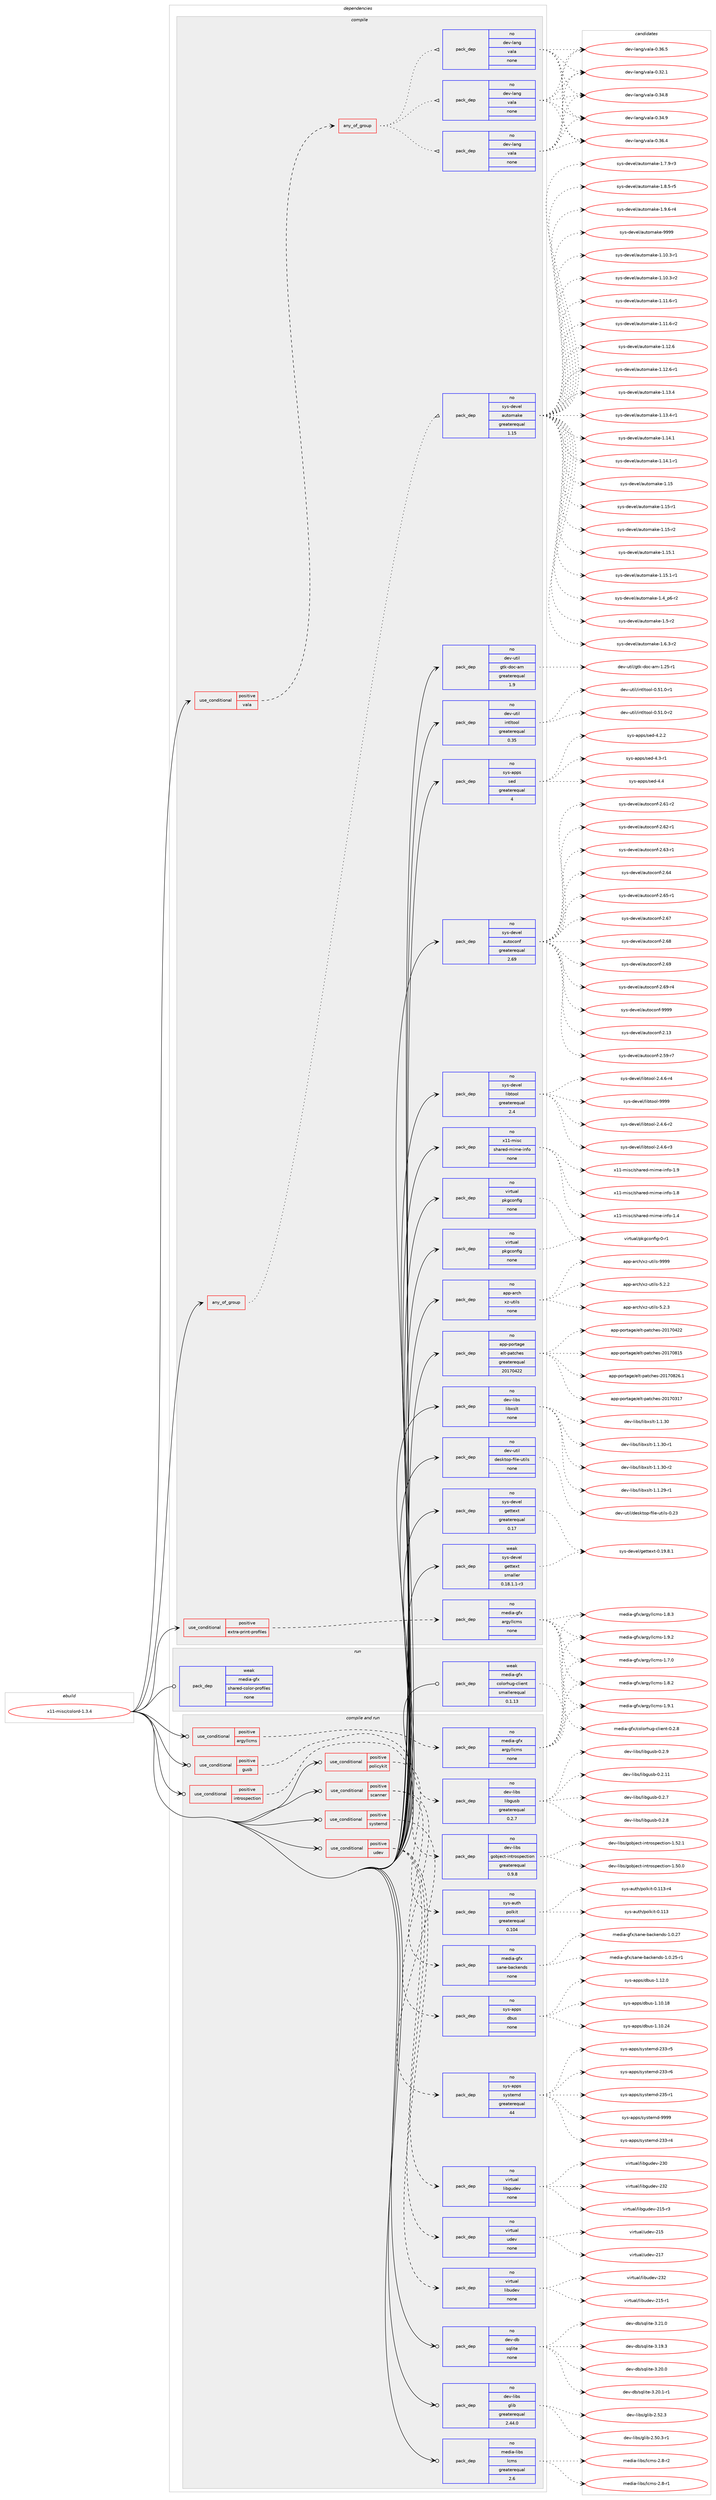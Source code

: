 digraph prolog {

# *************
# Graph options
# *************

newrank=true;
concentrate=true;
compound=true;
graph [rankdir=LR,fontname=Helvetica,fontsize=10,ranksep=1.5];#, ranksep=2.5, nodesep=0.2];
edge  [arrowhead=vee];
node  [fontname=Helvetica,fontsize=10];

# **********
# The ebuild
# **********

subgraph cluster_leftcol {
color=gray;
rank=same;
label=<<i>ebuild</i>>;
id [label="x11-misc/colord-1.3.4", color=red, width=4, href="../x11-misc/colord-1.3.4.svg"];
}

# ****************
# The dependencies
# ****************

subgraph cluster_midcol {
color=gray;
label=<<i>dependencies</i>>;
subgraph cluster_compile {
fillcolor="#eeeeee";
style=filled;
label=<<i>compile</i>>;
subgraph any9443 {
dependency521829 [label=<<TABLE BORDER="0" CELLBORDER="1" CELLSPACING="0" CELLPADDING="4"><TR><TD CELLPADDING="10">any_of_group</TD></TR></TABLE>>, shape=none, color=red];subgraph pack389018 {
dependency521830 [label=<<TABLE BORDER="0" CELLBORDER="1" CELLSPACING="0" CELLPADDING="4" WIDTH="220"><TR><TD ROWSPAN="6" CELLPADDING="30">pack_dep</TD></TR><TR><TD WIDTH="110">no</TD></TR><TR><TD>sys-devel</TD></TR><TR><TD>automake</TD></TR><TR><TD>greaterequal</TD></TR><TR><TD>1.15</TD></TR></TABLE>>, shape=none, color=blue];
}
dependency521829:e -> dependency521830:w [weight=20,style="dotted",arrowhead="oinv"];
}
id:e -> dependency521829:w [weight=20,style="solid",arrowhead="vee"];
subgraph cond123025 {
dependency521831 [label=<<TABLE BORDER="0" CELLBORDER="1" CELLSPACING="0" CELLPADDING="4"><TR><TD ROWSPAN="3" CELLPADDING="10">use_conditional</TD></TR><TR><TD>positive</TD></TR><TR><TD>extra-print-profiles</TD></TR></TABLE>>, shape=none, color=red];
subgraph pack389019 {
dependency521832 [label=<<TABLE BORDER="0" CELLBORDER="1" CELLSPACING="0" CELLPADDING="4" WIDTH="220"><TR><TD ROWSPAN="6" CELLPADDING="30">pack_dep</TD></TR><TR><TD WIDTH="110">no</TD></TR><TR><TD>media-gfx</TD></TR><TR><TD>argyllcms</TD></TR><TR><TD>none</TD></TR><TR><TD></TD></TR></TABLE>>, shape=none, color=blue];
}
dependency521831:e -> dependency521832:w [weight=20,style="dashed",arrowhead="vee"];
}
id:e -> dependency521831:w [weight=20,style="solid",arrowhead="vee"];
subgraph cond123026 {
dependency521833 [label=<<TABLE BORDER="0" CELLBORDER="1" CELLSPACING="0" CELLPADDING="4"><TR><TD ROWSPAN="3" CELLPADDING="10">use_conditional</TD></TR><TR><TD>positive</TD></TR><TR><TD>vala</TD></TR></TABLE>>, shape=none, color=red];
subgraph any9444 {
dependency521834 [label=<<TABLE BORDER="0" CELLBORDER="1" CELLSPACING="0" CELLPADDING="4"><TR><TD CELLPADDING="10">any_of_group</TD></TR></TABLE>>, shape=none, color=red];subgraph pack389020 {
dependency521835 [label=<<TABLE BORDER="0" CELLBORDER="1" CELLSPACING="0" CELLPADDING="4" WIDTH="220"><TR><TD ROWSPAN="6" CELLPADDING="30">pack_dep</TD></TR><TR><TD WIDTH="110">no</TD></TR><TR><TD>dev-lang</TD></TR><TR><TD>vala</TD></TR><TR><TD>none</TD></TR><TR><TD></TD></TR></TABLE>>, shape=none, color=blue];
}
dependency521834:e -> dependency521835:w [weight=20,style="dotted",arrowhead="oinv"];
subgraph pack389021 {
dependency521836 [label=<<TABLE BORDER="0" CELLBORDER="1" CELLSPACING="0" CELLPADDING="4" WIDTH="220"><TR><TD ROWSPAN="6" CELLPADDING="30">pack_dep</TD></TR><TR><TD WIDTH="110">no</TD></TR><TR><TD>dev-lang</TD></TR><TR><TD>vala</TD></TR><TR><TD>none</TD></TR><TR><TD></TD></TR></TABLE>>, shape=none, color=blue];
}
dependency521834:e -> dependency521836:w [weight=20,style="dotted",arrowhead="oinv"];
subgraph pack389022 {
dependency521837 [label=<<TABLE BORDER="0" CELLBORDER="1" CELLSPACING="0" CELLPADDING="4" WIDTH="220"><TR><TD ROWSPAN="6" CELLPADDING="30">pack_dep</TD></TR><TR><TD WIDTH="110">no</TD></TR><TR><TD>dev-lang</TD></TR><TR><TD>vala</TD></TR><TR><TD>none</TD></TR><TR><TD></TD></TR></TABLE>>, shape=none, color=blue];
}
dependency521834:e -> dependency521837:w [weight=20,style="dotted",arrowhead="oinv"];
}
dependency521833:e -> dependency521834:w [weight=20,style="dashed",arrowhead="vee"];
}
id:e -> dependency521833:w [weight=20,style="solid",arrowhead="vee"];
subgraph pack389023 {
dependency521838 [label=<<TABLE BORDER="0" CELLBORDER="1" CELLSPACING="0" CELLPADDING="4" WIDTH="220"><TR><TD ROWSPAN="6" CELLPADDING="30">pack_dep</TD></TR><TR><TD WIDTH="110">no</TD></TR><TR><TD>app-arch</TD></TR><TR><TD>xz-utils</TD></TR><TR><TD>none</TD></TR><TR><TD></TD></TR></TABLE>>, shape=none, color=blue];
}
id:e -> dependency521838:w [weight=20,style="solid",arrowhead="vee"];
subgraph pack389024 {
dependency521839 [label=<<TABLE BORDER="0" CELLBORDER="1" CELLSPACING="0" CELLPADDING="4" WIDTH="220"><TR><TD ROWSPAN="6" CELLPADDING="30">pack_dep</TD></TR><TR><TD WIDTH="110">no</TD></TR><TR><TD>app-portage</TD></TR><TR><TD>elt-patches</TD></TR><TR><TD>greaterequal</TD></TR><TR><TD>20170422</TD></TR></TABLE>>, shape=none, color=blue];
}
id:e -> dependency521839:w [weight=20,style="solid",arrowhead="vee"];
subgraph pack389025 {
dependency521840 [label=<<TABLE BORDER="0" CELLBORDER="1" CELLSPACING="0" CELLPADDING="4" WIDTH="220"><TR><TD ROWSPAN="6" CELLPADDING="30">pack_dep</TD></TR><TR><TD WIDTH="110">no</TD></TR><TR><TD>dev-libs</TD></TR><TR><TD>libxslt</TD></TR><TR><TD>none</TD></TR><TR><TD></TD></TR></TABLE>>, shape=none, color=blue];
}
id:e -> dependency521840:w [weight=20,style="solid",arrowhead="vee"];
subgraph pack389026 {
dependency521841 [label=<<TABLE BORDER="0" CELLBORDER="1" CELLSPACING="0" CELLPADDING="4" WIDTH="220"><TR><TD ROWSPAN="6" CELLPADDING="30">pack_dep</TD></TR><TR><TD WIDTH="110">no</TD></TR><TR><TD>dev-util</TD></TR><TR><TD>desktop-file-utils</TD></TR><TR><TD>none</TD></TR><TR><TD></TD></TR></TABLE>>, shape=none, color=blue];
}
id:e -> dependency521841:w [weight=20,style="solid",arrowhead="vee"];
subgraph pack389027 {
dependency521842 [label=<<TABLE BORDER="0" CELLBORDER="1" CELLSPACING="0" CELLPADDING="4" WIDTH="220"><TR><TD ROWSPAN="6" CELLPADDING="30">pack_dep</TD></TR><TR><TD WIDTH="110">no</TD></TR><TR><TD>dev-util</TD></TR><TR><TD>gtk-doc-am</TD></TR><TR><TD>greaterequal</TD></TR><TR><TD>1.9</TD></TR></TABLE>>, shape=none, color=blue];
}
id:e -> dependency521842:w [weight=20,style="solid",arrowhead="vee"];
subgraph pack389028 {
dependency521843 [label=<<TABLE BORDER="0" CELLBORDER="1" CELLSPACING="0" CELLPADDING="4" WIDTH="220"><TR><TD ROWSPAN="6" CELLPADDING="30">pack_dep</TD></TR><TR><TD WIDTH="110">no</TD></TR><TR><TD>dev-util</TD></TR><TR><TD>intltool</TD></TR><TR><TD>greaterequal</TD></TR><TR><TD>0.35</TD></TR></TABLE>>, shape=none, color=blue];
}
id:e -> dependency521843:w [weight=20,style="solid",arrowhead="vee"];
subgraph pack389029 {
dependency521844 [label=<<TABLE BORDER="0" CELLBORDER="1" CELLSPACING="0" CELLPADDING="4" WIDTH="220"><TR><TD ROWSPAN="6" CELLPADDING="30">pack_dep</TD></TR><TR><TD WIDTH="110">no</TD></TR><TR><TD>sys-apps</TD></TR><TR><TD>sed</TD></TR><TR><TD>greaterequal</TD></TR><TR><TD>4</TD></TR></TABLE>>, shape=none, color=blue];
}
id:e -> dependency521844:w [weight=20,style="solid",arrowhead="vee"];
subgraph pack389030 {
dependency521845 [label=<<TABLE BORDER="0" CELLBORDER="1" CELLSPACING="0" CELLPADDING="4" WIDTH="220"><TR><TD ROWSPAN="6" CELLPADDING="30">pack_dep</TD></TR><TR><TD WIDTH="110">no</TD></TR><TR><TD>sys-devel</TD></TR><TR><TD>autoconf</TD></TR><TR><TD>greaterequal</TD></TR><TR><TD>2.69</TD></TR></TABLE>>, shape=none, color=blue];
}
id:e -> dependency521845:w [weight=20,style="solid",arrowhead="vee"];
subgraph pack389031 {
dependency521846 [label=<<TABLE BORDER="0" CELLBORDER="1" CELLSPACING="0" CELLPADDING="4" WIDTH="220"><TR><TD ROWSPAN="6" CELLPADDING="30">pack_dep</TD></TR><TR><TD WIDTH="110">no</TD></TR><TR><TD>sys-devel</TD></TR><TR><TD>gettext</TD></TR><TR><TD>greaterequal</TD></TR><TR><TD>0.17</TD></TR></TABLE>>, shape=none, color=blue];
}
id:e -> dependency521846:w [weight=20,style="solid",arrowhead="vee"];
subgraph pack389032 {
dependency521847 [label=<<TABLE BORDER="0" CELLBORDER="1" CELLSPACING="0" CELLPADDING="4" WIDTH="220"><TR><TD ROWSPAN="6" CELLPADDING="30">pack_dep</TD></TR><TR><TD WIDTH="110">no</TD></TR><TR><TD>sys-devel</TD></TR><TR><TD>libtool</TD></TR><TR><TD>greaterequal</TD></TR><TR><TD>2.4</TD></TR></TABLE>>, shape=none, color=blue];
}
id:e -> dependency521847:w [weight=20,style="solid",arrowhead="vee"];
subgraph pack389033 {
dependency521848 [label=<<TABLE BORDER="0" CELLBORDER="1" CELLSPACING="0" CELLPADDING="4" WIDTH="220"><TR><TD ROWSPAN="6" CELLPADDING="30">pack_dep</TD></TR><TR><TD WIDTH="110">no</TD></TR><TR><TD>virtual</TD></TR><TR><TD>pkgconfig</TD></TR><TR><TD>none</TD></TR><TR><TD></TD></TR></TABLE>>, shape=none, color=blue];
}
id:e -> dependency521848:w [weight=20,style="solid",arrowhead="vee"];
subgraph pack389034 {
dependency521849 [label=<<TABLE BORDER="0" CELLBORDER="1" CELLSPACING="0" CELLPADDING="4" WIDTH="220"><TR><TD ROWSPAN="6" CELLPADDING="30">pack_dep</TD></TR><TR><TD WIDTH="110">no</TD></TR><TR><TD>virtual</TD></TR><TR><TD>pkgconfig</TD></TR><TR><TD>none</TD></TR><TR><TD></TD></TR></TABLE>>, shape=none, color=blue];
}
id:e -> dependency521849:w [weight=20,style="solid",arrowhead="vee"];
subgraph pack389035 {
dependency521850 [label=<<TABLE BORDER="0" CELLBORDER="1" CELLSPACING="0" CELLPADDING="4" WIDTH="220"><TR><TD ROWSPAN="6" CELLPADDING="30">pack_dep</TD></TR><TR><TD WIDTH="110">no</TD></TR><TR><TD>x11-misc</TD></TR><TR><TD>shared-mime-info</TD></TR><TR><TD>none</TD></TR><TR><TD></TD></TR></TABLE>>, shape=none, color=blue];
}
id:e -> dependency521850:w [weight=20,style="solid",arrowhead="vee"];
subgraph pack389036 {
dependency521851 [label=<<TABLE BORDER="0" CELLBORDER="1" CELLSPACING="0" CELLPADDING="4" WIDTH="220"><TR><TD ROWSPAN="6" CELLPADDING="30">pack_dep</TD></TR><TR><TD WIDTH="110">weak</TD></TR><TR><TD>sys-devel</TD></TR><TR><TD>gettext</TD></TR><TR><TD>smaller</TD></TR><TR><TD>0.18.1.1-r3</TD></TR></TABLE>>, shape=none, color=blue];
}
id:e -> dependency521851:w [weight=20,style="solid",arrowhead="vee"];
}
subgraph cluster_compileandrun {
fillcolor="#eeeeee";
style=filled;
label=<<i>compile and run</i>>;
subgraph cond123027 {
dependency521852 [label=<<TABLE BORDER="0" CELLBORDER="1" CELLSPACING="0" CELLPADDING="4"><TR><TD ROWSPAN="3" CELLPADDING="10">use_conditional</TD></TR><TR><TD>positive</TD></TR><TR><TD>argyllcms</TD></TR></TABLE>>, shape=none, color=red];
subgraph pack389037 {
dependency521853 [label=<<TABLE BORDER="0" CELLBORDER="1" CELLSPACING="0" CELLPADDING="4" WIDTH="220"><TR><TD ROWSPAN="6" CELLPADDING="30">pack_dep</TD></TR><TR><TD WIDTH="110">no</TD></TR><TR><TD>media-gfx</TD></TR><TR><TD>argyllcms</TD></TR><TR><TD>none</TD></TR><TR><TD></TD></TR></TABLE>>, shape=none, color=blue];
}
dependency521852:e -> dependency521853:w [weight=20,style="dashed",arrowhead="vee"];
}
id:e -> dependency521852:w [weight=20,style="solid",arrowhead="odotvee"];
subgraph cond123028 {
dependency521854 [label=<<TABLE BORDER="0" CELLBORDER="1" CELLSPACING="0" CELLPADDING="4"><TR><TD ROWSPAN="3" CELLPADDING="10">use_conditional</TD></TR><TR><TD>positive</TD></TR><TR><TD>gusb</TD></TR></TABLE>>, shape=none, color=red];
subgraph pack389038 {
dependency521855 [label=<<TABLE BORDER="0" CELLBORDER="1" CELLSPACING="0" CELLPADDING="4" WIDTH="220"><TR><TD ROWSPAN="6" CELLPADDING="30">pack_dep</TD></TR><TR><TD WIDTH="110">no</TD></TR><TR><TD>dev-libs</TD></TR><TR><TD>libgusb</TD></TR><TR><TD>greaterequal</TD></TR><TR><TD>0.2.7</TD></TR></TABLE>>, shape=none, color=blue];
}
dependency521854:e -> dependency521855:w [weight=20,style="dashed",arrowhead="vee"];
}
id:e -> dependency521854:w [weight=20,style="solid",arrowhead="odotvee"];
subgraph cond123029 {
dependency521856 [label=<<TABLE BORDER="0" CELLBORDER="1" CELLSPACING="0" CELLPADDING="4"><TR><TD ROWSPAN="3" CELLPADDING="10">use_conditional</TD></TR><TR><TD>positive</TD></TR><TR><TD>introspection</TD></TR></TABLE>>, shape=none, color=red];
subgraph pack389039 {
dependency521857 [label=<<TABLE BORDER="0" CELLBORDER="1" CELLSPACING="0" CELLPADDING="4" WIDTH="220"><TR><TD ROWSPAN="6" CELLPADDING="30">pack_dep</TD></TR><TR><TD WIDTH="110">no</TD></TR><TR><TD>dev-libs</TD></TR><TR><TD>gobject-introspection</TD></TR><TR><TD>greaterequal</TD></TR><TR><TD>0.9.8</TD></TR></TABLE>>, shape=none, color=blue];
}
dependency521856:e -> dependency521857:w [weight=20,style="dashed",arrowhead="vee"];
}
id:e -> dependency521856:w [weight=20,style="solid",arrowhead="odotvee"];
subgraph cond123030 {
dependency521858 [label=<<TABLE BORDER="0" CELLBORDER="1" CELLSPACING="0" CELLPADDING="4"><TR><TD ROWSPAN="3" CELLPADDING="10">use_conditional</TD></TR><TR><TD>positive</TD></TR><TR><TD>policykit</TD></TR></TABLE>>, shape=none, color=red];
subgraph pack389040 {
dependency521859 [label=<<TABLE BORDER="0" CELLBORDER="1" CELLSPACING="0" CELLPADDING="4" WIDTH="220"><TR><TD ROWSPAN="6" CELLPADDING="30">pack_dep</TD></TR><TR><TD WIDTH="110">no</TD></TR><TR><TD>sys-auth</TD></TR><TR><TD>polkit</TD></TR><TR><TD>greaterequal</TD></TR><TR><TD>0.104</TD></TR></TABLE>>, shape=none, color=blue];
}
dependency521858:e -> dependency521859:w [weight=20,style="dashed",arrowhead="vee"];
}
id:e -> dependency521858:w [weight=20,style="solid",arrowhead="odotvee"];
subgraph cond123031 {
dependency521860 [label=<<TABLE BORDER="0" CELLBORDER="1" CELLSPACING="0" CELLPADDING="4"><TR><TD ROWSPAN="3" CELLPADDING="10">use_conditional</TD></TR><TR><TD>positive</TD></TR><TR><TD>scanner</TD></TR></TABLE>>, shape=none, color=red];
subgraph pack389041 {
dependency521861 [label=<<TABLE BORDER="0" CELLBORDER="1" CELLSPACING="0" CELLPADDING="4" WIDTH="220"><TR><TD ROWSPAN="6" CELLPADDING="30">pack_dep</TD></TR><TR><TD WIDTH="110">no</TD></TR><TR><TD>media-gfx</TD></TR><TR><TD>sane-backends</TD></TR><TR><TD>none</TD></TR><TR><TD></TD></TR></TABLE>>, shape=none, color=blue];
}
dependency521860:e -> dependency521861:w [weight=20,style="dashed",arrowhead="vee"];
subgraph pack389042 {
dependency521862 [label=<<TABLE BORDER="0" CELLBORDER="1" CELLSPACING="0" CELLPADDING="4" WIDTH="220"><TR><TD ROWSPAN="6" CELLPADDING="30">pack_dep</TD></TR><TR><TD WIDTH="110">no</TD></TR><TR><TD>sys-apps</TD></TR><TR><TD>dbus</TD></TR><TR><TD>none</TD></TR><TR><TD></TD></TR></TABLE>>, shape=none, color=blue];
}
dependency521860:e -> dependency521862:w [weight=20,style="dashed",arrowhead="vee"];
}
id:e -> dependency521860:w [weight=20,style="solid",arrowhead="odotvee"];
subgraph cond123032 {
dependency521863 [label=<<TABLE BORDER="0" CELLBORDER="1" CELLSPACING="0" CELLPADDING="4"><TR><TD ROWSPAN="3" CELLPADDING="10">use_conditional</TD></TR><TR><TD>positive</TD></TR><TR><TD>systemd</TD></TR></TABLE>>, shape=none, color=red];
subgraph pack389043 {
dependency521864 [label=<<TABLE BORDER="0" CELLBORDER="1" CELLSPACING="0" CELLPADDING="4" WIDTH="220"><TR><TD ROWSPAN="6" CELLPADDING="30">pack_dep</TD></TR><TR><TD WIDTH="110">no</TD></TR><TR><TD>sys-apps</TD></TR><TR><TD>systemd</TD></TR><TR><TD>greaterequal</TD></TR><TR><TD>44</TD></TR></TABLE>>, shape=none, color=blue];
}
dependency521863:e -> dependency521864:w [weight=20,style="dashed",arrowhead="vee"];
}
id:e -> dependency521863:w [weight=20,style="solid",arrowhead="odotvee"];
subgraph cond123033 {
dependency521865 [label=<<TABLE BORDER="0" CELLBORDER="1" CELLSPACING="0" CELLPADDING="4"><TR><TD ROWSPAN="3" CELLPADDING="10">use_conditional</TD></TR><TR><TD>positive</TD></TR><TR><TD>udev</TD></TR></TABLE>>, shape=none, color=red];
subgraph pack389044 {
dependency521866 [label=<<TABLE BORDER="0" CELLBORDER="1" CELLSPACING="0" CELLPADDING="4" WIDTH="220"><TR><TD ROWSPAN="6" CELLPADDING="30">pack_dep</TD></TR><TR><TD WIDTH="110">no</TD></TR><TR><TD>virtual</TD></TR><TR><TD>udev</TD></TR><TR><TD>none</TD></TR><TR><TD></TD></TR></TABLE>>, shape=none, color=blue];
}
dependency521865:e -> dependency521866:w [weight=20,style="dashed",arrowhead="vee"];
subgraph pack389045 {
dependency521867 [label=<<TABLE BORDER="0" CELLBORDER="1" CELLSPACING="0" CELLPADDING="4" WIDTH="220"><TR><TD ROWSPAN="6" CELLPADDING="30">pack_dep</TD></TR><TR><TD WIDTH="110">no</TD></TR><TR><TD>virtual</TD></TR><TR><TD>libgudev</TD></TR><TR><TD>none</TD></TR><TR><TD></TD></TR></TABLE>>, shape=none, color=blue];
}
dependency521865:e -> dependency521867:w [weight=20,style="dashed",arrowhead="vee"];
subgraph pack389046 {
dependency521868 [label=<<TABLE BORDER="0" CELLBORDER="1" CELLSPACING="0" CELLPADDING="4" WIDTH="220"><TR><TD ROWSPAN="6" CELLPADDING="30">pack_dep</TD></TR><TR><TD WIDTH="110">no</TD></TR><TR><TD>virtual</TD></TR><TR><TD>libudev</TD></TR><TR><TD>none</TD></TR><TR><TD></TD></TR></TABLE>>, shape=none, color=blue];
}
dependency521865:e -> dependency521868:w [weight=20,style="dashed",arrowhead="vee"];
}
id:e -> dependency521865:w [weight=20,style="solid",arrowhead="odotvee"];
subgraph pack389047 {
dependency521869 [label=<<TABLE BORDER="0" CELLBORDER="1" CELLSPACING="0" CELLPADDING="4" WIDTH="220"><TR><TD ROWSPAN="6" CELLPADDING="30">pack_dep</TD></TR><TR><TD WIDTH="110">no</TD></TR><TR><TD>dev-db</TD></TR><TR><TD>sqlite</TD></TR><TR><TD>none</TD></TR><TR><TD></TD></TR></TABLE>>, shape=none, color=blue];
}
id:e -> dependency521869:w [weight=20,style="solid",arrowhead="odotvee"];
subgraph pack389048 {
dependency521870 [label=<<TABLE BORDER="0" CELLBORDER="1" CELLSPACING="0" CELLPADDING="4" WIDTH="220"><TR><TD ROWSPAN="6" CELLPADDING="30">pack_dep</TD></TR><TR><TD WIDTH="110">no</TD></TR><TR><TD>dev-libs</TD></TR><TR><TD>glib</TD></TR><TR><TD>greaterequal</TD></TR><TR><TD>2.44.0</TD></TR></TABLE>>, shape=none, color=blue];
}
id:e -> dependency521870:w [weight=20,style="solid",arrowhead="odotvee"];
subgraph pack389049 {
dependency521871 [label=<<TABLE BORDER="0" CELLBORDER="1" CELLSPACING="0" CELLPADDING="4" WIDTH="220"><TR><TD ROWSPAN="6" CELLPADDING="30">pack_dep</TD></TR><TR><TD WIDTH="110">no</TD></TR><TR><TD>media-libs</TD></TR><TR><TD>lcms</TD></TR><TR><TD>greaterequal</TD></TR><TR><TD>2.6</TD></TR></TABLE>>, shape=none, color=blue];
}
id:e -> dependency521871:w [weight=20,style="solid",arrowhead="odotvee"];
}
subgraph cluster_run {
fillcolor="#eeeeee";
style=filled;
label=<<i>run</i>>;
subgraph pack389050 {
dependency521872 [label=<<TABLE BORDER="0" CELLBORDER="1" CELLSPACING="0" CELLPADDING="4" WIDTH="220"><TR><TD ROWSPAN="6" CELLPADDING="30">pack_dep</TD></TR><TR><TD WIDTH="110">weak</TD></TR><TR><TD>media-gfx</TD></TR><TR><TD>colorhug-client</TD></TR><TR><TD>smallerequal</TD></TR><TR><TD>0.1.13</TD></TR></TABLE>>, shape=none, color=blue];
}
id:e -> dependency521872:w [weight=20,style="solid",arrowhead="odot"];
subgraph pack389051 {
dependency521873 [label=<<TABLE BORDER="0" CELLBORDER="1" CELLSPACING="0" CELLPADDING="4" WIDTH="220"><TR><TD ROWSPAN="6" CELLPADDING="30">pack_dep</TD></TR><TR><TD WIDTH="110">weak</TD></TR><TR><TD>media-gfx</TD></TR><TR><TD>shared-color-profiles</TD></TR><TR><TD>none</TD></TR><TR><TD></TD></TR></TABLE>>, shape=none, color=blue];
}
id:e -> dependency521873:w [weight=20,style="solid",arrowhead="odot"];
}
}

# **************
# The candidates
# **************

subgraph cluster_choices {
rank=same;
color=gray;
label=<<i>candidates</i>>;

subgraph choice389018 {
color=black;
nodesep=1;
choice11512111545100101118101108479711711611110997107101454946494846514511449 [label="sys-devel/automake-1.10.3-r1", color=red, width=4,href="../sys-devel/automake-1.10.3-r1.svg"];
choice11512111545100101118101108479711711611110997107101454946494846514511450 [label="sys-devel/automake-1.10.3-r2", color=red, width=4,href="../sys-devel/automake-1.10.3-r2.svg"];
choice11512111545100101118101108479711711611110997107101454946494946544511449 [label="sys-devel/automake-1.11.6-r1", color=red, width=4,href="../sys-devel/automake-1.11.6-r1.svg"];
choice11512111545100101118101108479711711611110997107101454946494946544511450 [label="sys-devel/automake-1.11.6-r2", color=red, width=4,href="../sys-devel/automake-1.11.6-r2.svg"];
choice1151211154510010111810110847971171161111099710710145494649504654 [label="sys-devel/automake-1.12.6", color=red, width=4,href="../sys-devel/automake-1.12.6.svg"];
choice11512111545100101118101108479711711611110997107101454946495046544511449 [label="sys-devel/automake-1.12.6-r1", color=red, width=4,href="../sys-devel/automake-1.12.6-r1.svg"];
choice1151211154510010111810110847971171161111099710710145494649514652 [label="sys-devel/automake-1.13.4", color=red, width=4,href="../sys-devel/automake-1.13.4.svg"];
choice11512111545100101118101108479711711611110997107101454946495146524511449 [label="sys-devel/automake-1.13.4-r1", color=red, width=4,href="../sys-devel/automake-1.13.4-r1.svg"];
choice1151211154510010111810110847971171161111099710710145494649524649 [label="sys-devel/automake-1.14.1", color=red, width=4,href="../sys-devel/automake-1.14.1.svg"];
choice11512111545100101118101108479711711611110997107101454946495246494511449 [label="sys-devel/automake-1.14.1-r1", color=red, width=4,href="../sys-devel/automake-1.14.1-r1.svg"];
choice115121115451001011181011084797117116111109971071014549464953 [label="sys-devel/automake-1.15", color=red, width=4,href="../sys-devel/automake-1.15.svg"];
choice1151211154510010111810110847971171161111099710710145494649534511449 [label="sys-devel/automake-1.15-r1", color=red, width=4,href="../sys-devel/automake-1.15-r1.svg"];
choice1151211154510010111810110847971171161111099710710145494649534511450 [label="sys-devel/automake-1.15-r2", color=red, width=4,href="../sys-devel/automake-1.15-r2.svg"];
choice1151211154510010111810110847971171161111099710710145494649534649 [label="sys-devel/automake-1.15.1", color=red, width=4,href="../sys-devel/automake-1.15.1.svg"];
choice11512111545100101118101108479711711611110997107101454946495346494511449 [label="sys-devel/automake-1.15.1-r1", color=red, width=4,href="../sys-devel/automake-1.15.1-r1.svg"];
choice115121115451001011181011084797117116111109971071014549465295112544511450 [label="sys-devel/automake-1.4_p6-r2", color=red, width=4,href="../sys-devel/automake-1.4_p6-r2.svg"];
choice11512111545100101118101108479711711611110997107101454946534511450 [label="sys-devel/automake-1.5-r2", color=red, width=4,href="../sys-devel/automake-1.5-r2.svg"];
choice115121115451001011181011084797117116111109971071014549465446514511450 [label="sys-devel/automake-1.6.3-r2", color=red, width=4,href="../sys-devel/automake-1.6.3-r2.svg"];
choice115121115451001011181011084797117116111109971071014549465546574511451 [label="sys-devel/automake-1.7.9-r3", color=red, width=4,href="../sys-devel/automake-1.7.9-r3.svg"];
choice115121115451001011181011084797117116111109971071014549465646534511453 [label="sys-devel/automake-1.8.5-r5", color=red, width=4,href="../sys-devel/automake-1.8.5-r5.svg"];
choice115121115451001011181011084797117116111109971071014549465746544511452 [label="sys-devel/automake-1.9.6-r4", color=red, width=4,href="../sys-devel/automake-1.9.6-r4.svg"];
choice115121115451001011181011084797117116111109971071014557575757 [label="sys-devel/automake-9999", color=red, width=4,href="../sys-devel/automake-9999.svg"];
dependency521830:e -> choice11512111545100101118101108479711711611110997107101454946494846514511449:w [style=dotted,weight="100"];
dependency521830:e -> choice11512111545100101118101108479711711611110997107101454946494846514511450:w [style=dotted,weight="100"];
dependency521830:e -> choice11512111545100101118101108479711711611110997107101454946494946544511449:w [style=dotted,weight="100"];
dependency521830:e -> choice11512111545100101118101108479711711611110997107101454946494946544511450:w [style=dotted,weight="100"];
dependency521830:e -> choice1151211154510010111810110847971171161111099710710145494649504654:w [style=dotted,weight="100"];
dependency521830:e -> choice11512111545100101118101108479711711611110997107101454946495046544511449:w [style=dotted,weight="100"];
dependency521830:e -> choice1151211154510010111810110847971171161111099710710145494649514652:w [style=dotted,weight="100"];
dependency521830:e -> choice11512111545100101118101108479711711611110997107101454946495146524511449:w [style=dotted,weight="100"];
dependency521830:e -> choice1151211154510010111810110847971171161111099710710145494649524649:w [style=dotted,weight="100"];
dependency521830:e -> choice11512111545100101118101108479711711611110997107101454946495246494511449:w [style=dotted,weight="100"];
dependency521830:e -> choice115121115451001011181011084797117116111109971071014549464953:w [style=dotted,weight="100"];
dependency521830:e -> choice1151211154510010111810110847971171161111099710710145494649534511449:w [style=dotted,weight="100"];
dependency521830:e -> choice1151211154510010111810110847971171161111099710710145494649534511450:w [style=dotted,weight="100"];
dependency521830:e -> choice1151211154510010111810110847971171161111099710710145494649534649:w [style=dotted,weight="100"];
dependency521830:e -> choice11512111545100101118101108479711711611110997107101454946495346494511449:w [style=dotted,weight="100"];
dependency521830:e -> choice115121115451001011181011084797117116111109971071014549465295112544511450:w [style=dotted,weight="100"];
dependency521830:e -> choice11512111545100101118101108479711711611110997107101454946534511450:w [style=dotted,weight="100"];
dependency521830:e -> choice115121115451001011181011084797117116111109971071014549465446514511450:w [style=dotted,weight="100"];
dependency521830:e -> choice115121115451001011181011084797117116111109971071014549465546574511451:w [style=dotted,weight="100"];
dependency521830:e -> choice115121115451001011181011084797117116111109971071014549465646534511453:w [style=dotted,weight="100"];
dependency521830:e -> choice115121115451001011181011084797117116111109971071014549465746544511452:w [style=dotted,weight="100"];
dependency521830:e -> choice115121115451001011181011084797117116111109971071014557575757:w [style=dotted,weight="100"];
}
subgraph choice389019 {
color=black;
nodesep=1;
choice1091011001059745103102120479711410312110810899109115454946554648 [label="media-gfx/argyllcms-1.7.0", color=red, width=4,href="../media-gfx/argyllcms-1.7.0.svg"];
choice1091011001059745103102120479711410312110810899109115454946564650 [label="media-gfx/argyllcms-1.8.2", color=red, width=4,href="../media-gfx/argyllcms-1.8.2.svg"];
choice1091011001059745103102120479711410312110810899109115454946564651 [label="media-gfx/argyllcms-1.8.3", color=red, width=4,href="../media-gfx/argyllcms-1.8.3.svg"];
choice1091011001059745103102120479711410312110810899109115454946574649 [label="media-gfx/argyllcms-1.9.1", color=red, width=4,href="../media-gfx/argyllcms-1.9.1.svg"];
choice1091011001059745103102120479711410312110810899109115454946574650 [label="media-gfx/argyllcms-1.9.2", color=red, width=4,href="../media-gfx/argyllcms-1.9.2.svg"];
dependency521832:e -> choice1091011001059745103102120479711410312110810899109115454946554648:w [style=dotted,weight="100"];
dependency521832:e -> choice1091011001059745103102120479711410312110810899109115454946564650:w [style=dotted,weight="100"];
dependency521832:e -> choice1091011001059745103102120479711410312110810899109115454946564651:w [style=dotted,weight="100"];
dependency521832:e -> choice1091011001059745103102120479711410312110810899109115454946574649:w [style=dotted,weight="100"];
dependency521832:e -> choice1091011001059745103102120479711410312110810899109115454946574650:w [style=dotted,weight="100"];
}
subgraph choice389020 {
color=black;
nodesep=1;
choice100101118451089711010347118971089745484651504649 [label="dev-lang/vala-0.32.1", color=red, width=4,href="../dev-lang/vala-0.32.1.svg"];
choice100101118451089711010347118971089745484651524656 [label="dev-lang/vala-0.34.8", color=red, width=4,href="../dev-lang/vala-0.34.8.svg"];
choice100101118451089711010347118971089745484651524657 [label="dev-lang/vala-0.34.9", color=red, width=4,href="../dev-lang/vala-0.34.9.svg"];
choice100101118451089711010347118971089745484651544652 [label="dev-lang/vala-0.36.4", color=red, width=4,href="../dev-lang/vala-0.36.4.svg"];
choice100101118451089711010347118971089745484651544653 [label="dev-lang/vala-0.36.5", color=red, width=4,href="../dev-lang/vala-0.36.5.svg"];
dependency521835:e -> choice100101118451089711010347118971089745484651504649:w [style=dotted,weight="100"];
dependency521835:e -> choice100101118451089711010347118971089745484651524656:w [style=dotted,weight="100"];
dependency521835:e -> choice100101118451089711010347118971089745484651524657:w [style=dotted,weight="100"];
dependency521835:e -> choice100101118451089711010347118971089745484651544652:w [style=dotted,weight="100"];
dependency521835:e -> choice100101118451089711010347118971089745484651544653:w [style=dotted,weight="100"];
}
subgraph choice389021 {
color=black;
nodesep=1;
choice100101118451089711010347118971089745484651504649 [label="dev-lang/vala-0.32.1", color=red, width=4,href="../dev-lang/vala-0.32.1.svg"];
choice100101118451089711010347118971089745484651524656 [label="dev-lang/vala-0.34.8", color=red, width=4,href="../dev-lang/vala-0.34.8.svg"];
choice100101118451089711010347118971089745484651524657 [label="dev-lang/vala-0.34.9", color=red, width=4,href="../dev-lang/vala-0.34.9.svg"];
choice100101118451089711010347118971089745484651544652 [label="dev-lang/vala-0.36.4", color=red, width=4,href="../dev-lang/vala-0.36.4.svg"];
choice100101118451089711010347118971089745484651544653 [label="dev-lang/vala-0.36.5", color=red, width=4,href="../dev-lang/vala-0.36.5.svg"];
dependency521836:e -> choice100101118451089711010347118971089745484651504649:w [style=dotted,weight="100"];
dependency521836:e -> choice100101118451089711010347118971089745484651524656:w [style=dotted,weight="100"];
dependency521836:e -> choice100101118451089711010347118971089745484651524657:w [style=dotted,weight="100"];
dependency521836:e -> choice100101118451089711010347118971089745484651544652:w [style=dotted,weight="100"];
dependency521836:e -> choice100101118451089711010347118971089745484651544653:w [style=dotted,weight="100"];
}
subgraph choice389022 {
color=black;
nodesep=1;
choice100101118451089711010347118971089745484651504649 [label="dev-lang/vala-0.32.1", color=red, width=4,href="../dev-lang/vala-0.32.1.svg"];
choice100101118451089711010347118971089745484651524656 [label="dev-lang/vala-0.34.8", color=red, width=4,href="../dev-lang/vala-0.34.8.svg"];
choice100101118451089711010347118971089745484651524657 [label="dev-lang/vala-0.34.9", color=red, width=4,href="../dev-lang/vala-0.34.9.svg"];
choice100101118451089711010347118971089745484651544652 [label="dev-lang/vala-0.36.4", color=red, width=4,href="../dev-lang/vala-0.36.4.svg"];
choice100101118451089711010347118971089745484651544653 [label="dev-lang/vala-0.36.5", color=red, width=4,href="../dev-lang/vala-0.36.5.svg"];
dependency521837:e -> choice100101118451089711010347118971089745484651504649:w [style=dotted,weight="100"];
dependency521837:e -> choice100101118451089711010347118971089745484651524656:w [style=dotted,weight="100"];
dependency521837:e -> choice100101118451089711010347118971089745484651524657:w [style=dotted,weight="100"];
dependency521837:e -> choice100101118451089711010347118971089745484651544652:w [style=dotted,weight="100"];
dependency521837:e -> choice100101118451089711010347118971089745484651544653:w [style=dotted,weight="100"];
}
subgraph choice389023 {
color=black;
nodesep=1;
choice971121124597114991044712012245117116105108115455346504650 [label="app-arch/xz-utils-5.2.2", color=red, width=4,href="../app-arch/xz-utils-5.2.2.svg"];
choice971121124597114991044712012245117116105108115455346504651 [label="app-arch/xz-utils-5.2.3", color=red, width=4,href="../app-arch/xz-utils-5.2.3.svg"];
choice9711211245971149910447120122451171161051081154557575757 [label="app-arch/xz-utils-9999", color=red, width=4,href="../app-arch/xz-utils-9999.svg"];
dependency521838:e -> choice971121124597114991044712012245117116105108115455346504650:w [style=dotted,weight="100"];
dependency521838:e -> choice971121124597114991044712012245117116105108115455346504651:w [style=dotted,weight="100"];
dependency521838:e -> choice9711211245971149910447120122451171161051081154557575757:w [style=dotted,weight="100"];
}
subgraph choice389024 {
color=black;
nodesep=1;
choice97112112451121111141169710310147101108116451129711699104101115455048495548514955 [label="app-portage/elt-patches-20170317", color=red, width=4,href="../app-portage/elt-patches-20170317.svg"];
choice97112112451121111141169710310147101108116451129711699104101115455048495548525050 [label="app-portage/elt-patches-20170422", color=red, width=4,href="../app-portage/elt-patches-20170422.svg"];
choice97112112451121111141169710310147101108116451129711699104101115455048495548564953 [label="app-portage/elt-patches-20170815", color=red, width=4,href="../app-portage/elt-patches-20170815.svg"];
choice971121124511211111411697103101471011081164511297116991041011154550484955485650544649 [label="app-portage/elt-patches-20170826.1", color=red, width=4,href="../app-portage/elt-patches-20170826.1.svg"];
dependency521839:e -> choice97112112451121111141169710310147101108116451129711699104101115455048495548514955:w [style=dotted,weight="100"];
dependency521839:e -> choice97112112451121111141169710310147101108116451129711699104101115455048495548525050:w [style=dotted,weight="100"];
dependency521839:e -> choice97112112451121111141169710310147101108116451129711699104101115455048495548564953:w [style=dotted,weight="100"];
dependency521839:e -> choice971121124511211111411697103101471011081164511297116991041011154550484955485650544649:w [style=dotted,weight="100"];
}
subgraph choice389025 {
color=black;
nodesep=1;
choice10010111845108105981154710810598120115108116454946494650574511449 [label="dev-libs/libxslt-1.1.29-r1", color=red, width=4,href="../dev-libs/libxslt-1.1.29-r1.svg"];
choice1001011184510810598115471081059812011510811645494649465148 [label="dev-libs/libxslt-1.1.30", color=red, width=4,href="../dev-libs/libxslt-1.1.30.svg"];
choice10010111845108105981154710810598120115108116454946494651484511449 [label="dev-libs/libxslt-1.1.30-r1", color=red, width=4,href="../dev-libs/libxslt-1.1.30-r1.svg"];
choice10010111845108105981154710810598120115108116454946494651484511450 [label="dev-libs/libxslt-1.1.30-r2", color=red, width=4,href="../dev-libs/libxslt-1.1.30-r2.svg"];
dependency521840:e -> choice10010111845108105981154710810598120115108116454946494650574511449:w [style=dotted,weight="100"];
dependency521840:e -> choice1001011184510810598115471081059812011510811645494649465148:w [style=dotted,weight="100"];
dependency521840:e -> choice10010111845108105981154710810598120115108116454946494651484511449:w [style=dotted,weight="100"];
dependency521840:e -> choice10010111845108105981154710810598120115108116454946494651484511450:w [style=dotted,weight="100"];
}
subgraph choice389026 {
color=black;
nodesep=1;
choice100101118451171161051084710010111510711611111245102105108101451171161051081154548465051 [label="dev-util/desktop-file-utils-0.23", color=red, width=4,href="../dev-util/desktop-file-utils-0.23.svg"];
dependency521841:e -> choice100101118451171161051084710010111510711611111245102105108101451171161051081154548465051:w [style=dotted,weight="100"];
}
subgraph choice389027 {
color=black;
nodesep=1;
choice10010111845117116105108471031161074510011199459710945494650534511449 [label="dev-util/gtk-doc-am-1.25-r1", color=red, width=4,href="../dev-util/gtk-doc-am-1.25-r1.svg"];
dependency521842:e -> choice10010111845117116105108471031161074510011199459710945494650534511449:w [style=dotted,weight="100"];
}
subgraph choice389028 {
color=black;
nodesep=1;
choice1001011184511711610510847105110116108116111111108454846534946484511449 [label="dev-util/intltool-0.51.0-r1", color=red, width=4,href="../dev-util/intltool-0.51.0-r1.svg"];
choice1001011184511711610510847105110116108116111111108454846534946484511450 [label="dev-util/intltool-0.51.0-r2", color=red, width=4,href="../dev-util/intltool-0.51.0-r2.svg"];
dependency521843:e -> choice1001011184511711610510847105110116108116111111108454846534946484511449:w [style=dotted,weight="100"];
dependency521843:e -> choice1001011184511711610510847105110116108116111111108454846534946484511450:w [style=dotted,weight="100"];
}
subgraph choice389029 {
color=black;
nodesep=1;
choice115121115459711211211547115101100455246504650 [label="sys-apps/sed-4.2.2", color=red, width=4,href="../sys-apps/sed-4.2.2.svg"];
choice115121115459711211211547115101100455246514511449 [label="sys-apps/sed-4.3-r1", color=red, width=4,href="../sys-apps/sed-4.3-r1.svg"];
choice11512111545971121121154711510110045524652 [label="sys-apps/sed-4.4", color=red, width=4,href="../sys-apps/sed-4.4.svg"];
dependency521844:e -> choice115121115459711211211547115101100455246504650:w [style=dotted,weight="100"];
dependency521844:e -> choice115121115459711211211547115101100455246514511449:w [style=dotted,weight="100"];
dependency521844:e -> choice11512111545971121121154711510110045524652:w [style=dotted,weight="100"];
}
subgraph choice389030 {
color=black;
nodesep=1;
choice115121115451001011181011084797117116111991111101024550464951 [label="sys-devel/autoconf-2.13", color=red, width=4,href="../sys-devel/autoconf-2.13.svg"];
choice1151211154510010111810110847971171161119911111010245504653574511455 [label="sys-devel/autoconf-2.59-r7", color=red, width=4,href="../sys-devel/autoconf-2.59-r7.svg"];
choice1151211154510010111810110847971171161119911111010245504654494511450 [label="sys-devel/autoconf-2.61-r2", color=red, width=4,href="../sys-devel/autoconf-2.61-r2.svg"];
choice1151211154510010111810110847971171161119911111010245504654504511449 [label="sys-devel/autoconf-2.62-r1", color=red, width=4,href="../sys-devel/autoconf-2.62-r1.svg"];
choice1151211154510010111810110847971171161119911111010245504654514511449 [label="sys-devel/autoconf-2.63-r1", color=red, width=4,href="../sys-devel/autoconf-2.63-r1.svg"];
choice115121115451001011181011084797117116111991111101024550465452 [label="sys-devel/autoconf-2.64", color=red, width=4,href="../sys-devel/autoconf-2.64.svg"];
choice1151211154510010111810110847971171161119911111010245504654534511449 [label="sys-devel/autoconf-2.65-r1", color=red, width=4,href="../sys-devel/autoconf-2.65-r1.svg"];
choice115121115451001011181011084797117116111991111101024550465455 [label="sys-devel/autoconf-2.67", color=red, width=4,href="../sys-devel/autoconf-2.67.svg"];
choice115121115451001011181011084797117116111991111101024550465456 [label="sys-devel/autoconf-2.68", color=red, width=4,href="../sys-devel/autoconf-2.68.svg"];
choice115121115451001011181011084797117116111991111101024550465457 [label="sys-devel/autoconf-2.69", color=red, width=4,href="../sys-devel/autoconf-2.69.svg"];
choice1151211154510010111810110847971171161119911111010245504654574511452 [label="sys-devel/autoconf-2.69-r4", color=red, width=4,href="../sys-devel/autoconf-2.69-r4.svg"];
choice115121115451001011181011084797117116111991111101024557575757 [label="sys-devel/autoconf-9999", color=red, width=4,href="../sys-devel/autoconf-9999.svg"];
dependency521845:e -> choice115121115451001011181011084797117116111991111101024550464951:w [style=dotted,weight="100"];
dependency521845:e -> choice1151211154510010111810110847971171161119911111010245504653574511455:w [style=dotted,weight="100"];
dependency521845:e -> choice1151211154510010111810110847971171161119911111010245504654494511450:w [style=dotted,weight="100"];
dependency521845:e -> choice1151211154510010111810110847971171161119911111010245504654504511449:w [style=dotted,weight="100"];
dependency521845:e -> choice1151211154510010111810110847971171161119911111010245504654514511449:w [style=dotted,weight="100"];
dependency521845:e -> choice115121115451001011181011084797117116111991111101024550465452:w [style=dotted,weight="100"];
dependency521845:e -> choice1151211154510010111810110847971171161119911111010245504654534511449:w [style=dotted,weight="100"];
dependency521845:e -> choice115121115451001011181011084797117116111991111101024550465455:w [style=dotted,weight="100"];
dependency521845:e -> choice115121115451001011181011084797117116111991111101024550465456:w [style=dotted,weight="100"];
dependency521845:e -> choice115121115451001011181011084797117116111991111101024550465457:w [style=dotted,weight="100"];
dependency521845:e -> choice1151211154510010111810110847971171161119911111010245504654574511452:w [style=dotted,weight="100"];
dependency521845:e -> choice115121115451001011181011084797117116111991111101024557575757:w [style=dotted,weight="100"];
}
subgraph choice389031 {
color=black;
nodesep=1;
choice1151211154510010111810110847103101116116101120116454846495746564649 [label="sys-devel/gettext-0.19.8.1", color=red, width=4,href="../sys-devel/gettext-0.19.8.1.svg"];
dependency521846:e -> choice1151211154510010111810110847103101116116101120116454846495746564649:w [style=dotted,weight="100"];
}
subgraph choice389032 {
color=black;
nodesep=1;
choice1151211154510010111810110847108105981161111111084550465246544511450 [label="sys-devel/libtool-2.4.6-r2", color=red, width=4,href="../sys-devel/libtool-2.4.6-r2.svg"];
choice1151211154510010111810110847108105981161111111084550465246544511451 [label="sys-devel/libtool-2.4.6-r3", color=red, width=4,href="../sys-devel/libtool-2.4.6-r3.svg"];
choice1151211154510010111810110847108105981161111111084550465246544511452 [label="sys-devel/libtool-2.4.6-r4", color=red, width=4,href="../sys-devel/libtool-2.4.6-r4.svg"];
choice1151211154510010111810110847108105981161111111084557575757 [label="sys-devel/libtool-9999", color=red, width=4,href="../sys-devel/libtool-9999.svg"];
dependency521847:e -> choice1151211154510010111810110847108105981161111111084550465246544511450:w [style=dotted,weight="100"];
dependency521847:e -> choice1151211154510010111810110847108105981161111111084550465246544511451:w [style=dotted,weight="100"];
dependency521847:e -> choice1151211154510010111810110847108105981161111111084550465246544511452:w [style=dotted,weight="100"];
dependency521847:e -> choice1151211154510010111810110847108105981161111111084557575757:w [style=dotted,weight="100"];
}
subgraph choice389033 {
color=black;
nodesep=1;
choice11810511411611797108471121071039911111010210510345484511449 [label="virtual/pkgconfig-0-r1", color=red, width=4,href="../virtual/pkgconfig-0-r1.svg"];
dependency521848:e -> choice11810511411611797108471121071039911111010210510345484511449:w [style=dotted,weight="100"];
}
subgraph choice389034 {
color=black;
nodesep=1;
choice11810511411611797108471121071039911111010210510345484511449 [label="virtual/pkgconfig-0-r1", color=red, width=4,href="../virtual/pkgconfig-0-r1.svg"];
dependency521849:e -> choice11810511411611797108471121071039911111010210510345484511449:w [style=dotted,weight="100"];
}
subgraph choice389035 {
color=black;
nodesep=1;
choice120494945109105115994711510497114101100451091051091014510511010211145494652 [label="x11-misc/shared-mime-info-1.4", color=red, width=4,href="../x11-misc/shared-mime-info-1.4.svg"];
choice120494945109105115994711510497114101100451091051091014510511010211145494656 [label="x11-misc/shared-mime-info-1.8", color=red, width=4,href="../x11-misc/shared-mime-info-1.8.svg"];
choice120494945109105115994711510497114101100451091051091014510511010211145494657 [label="x11-misc/shared-mime-info-1.9", color=red, width=4,href="../x11-misc/shared-mime-info-1.9.svg"];
dependency521850:e -> choice120494945109105115994711510497114101100451091051091014510511010211145494652:w [style=dotted,weight="100"];
dependency521850:e -> choice120494945109105115994711510497114101100451091051091014510511010211145494656:w [style=dotted,weight="100"];
dependency521850:e -> choice120494945109105115994711510497114101100451091051091014510511010211145494657:w [style=dotted,weight="100"];
}
subgraph choice389036 {
color=black;
nodesep=1;
choice1151211154510010111810110847103101116116101120116454846495746564649 [label="sys-devel/gettext-0.19.8.1", color=red, width=4,href="../sys-devel/gettext-0.19.8.1.svg"];
dependency521851:e -> choice1151211154510010111810110847103101116116101120116454846495746564649:w [style=dotted,weight="100"];
}
subgraph choice389037 {
color=black;
nodesep=1;
choice1091011001059745103102120479711410312110810899109115454946554648 [label="media-gfx/argyllcms-1.7.0", color=red, width=4,href="../media-gfx/argyllcms-1.7.0.svg"];
choice1091011001059745103102120479711410312110810899109115454946564650 [label="media-gfx/argyllcms-1.8.2", color=red, width=4,href="../media-gfx/argyllcms-1.8.2.svg"];
choice1091011001059745103102120479711410312110810899109115454946564651 [label="media-gfx/argyllcms-1.8.3", color=red, width=4,href="../media-gfx/argyllcms-1.8.3.svg"];
choice1091011001059745103102120479711410312110810899109115454946574649 [label="media-gfx/argyllcms-1.9.1", color=red, width=4,href="../media-gfx/argyllcms-1.9.1.svg"];
choice1091011001059745103102120479711410312110810899109115454946574650 [label="media-gfx/argyllcms-1.9.2", color=red, width=4,href="../media-gfx/argyllcms-1.9.2.svg"];
dependency521853:e -> choice1091011001059745103102120479711410312110810899109115454946554648:w [style=dotted,weight="100"];
dependency521853:e -> choice1091011001059745103102120479711410312110810899109115454946564650:w [style=dotted,weight="100"];
dependency521853:e -> choice1091011001059745103102120479711410312110810899109115454946564651:w [style=dotted,weight="100"];
dependency521853:e -> choice1091011001059745103102120479711410312110810899109115454946574649:w [style=dotted,weight="100"];
dependency521853:e -> choice1091011001059745103102120479711410312110810899109115454946574650:w [style=dotted,weight="100"];
}
subgraph choice389038 {
color=black;
nodesep=1;
choice100101118451081059811547108105981031171159845484650464949 [label="dev-libs/libgusb-0.2.11", color=red, width=4,href="../dev-libs/libgusb-0.2.11.svg"];
choice1001011184510810598115471081059810311711598454846504655 [label="dev-libs/libgusb-0.2.7", color=red, width=4,href="../dev-libs/libgusb-0.2.7.svg"];
choice1001011184510810598115471081059810311711598454846504656 [label="dev-libs/libgusb-0.2.8", color=red, width=4,href="../dev-libs/libgusb-0.2.8.svg"];
choice1001011184510810598115471081059810311711598454846504657 [label="dev-libs/libgusb-0.2.9", color=red, width=4,href="../dev-libs/libgusb-0.2.9.svg"];
dependency521855:e -> choice100101118451081059811547108105981031171159845484650464949:w [style=dotted,weight="100"];
dependency521855:e -> choice1001011184510810598115471081059810311711598454846504655:w [style=dotted,weight="100"];
dependency521855:e -> choice1001011184510810598115471081059810311711598454846504656:w [style=dotted,weight="100"];
dependency521855:e -> choice1001011184510810598115471081059810311711598454846504657:w [style=dotted,weight="100"];
}
subgraph choice389039 {
color=black;
nodesep=1;
choice1001011184510810598115471031119810610199116451051101161141111151121019911610511111045494653484648 [label="dev-libs/gobject-introspection-1.50.0", color=red, width=4,href="../dev-libs/gobject-introspection-1.50.0.svg"];
choice1001011184510810598115471031119810610199116451051101161141111151121019911610511111045494653504649 [label="dev-libs/gobject-introspection-1.52.1", color=red, width=4,href="../dev-libs/gobject-introspection-1.52.1.svg"];
dependency521857:e -> choice1001011184510810598115471031119810610199116451051101161141111151121019911610511111045494653484648:w [style=dotted,weight="100"];
dependency521857:e -> choice1001011184510810598115471031119810610199116451051101161141111151121019911610511111045494653504649:w [style=dotted,weight="100"];
}
subgraph choice389040 {
color=black;
nodesep=1;
choice115121115459711711610447112111108107105116454846494951 [label="sys-auth/polkit-0.113", color=red, width=4,href="../sys-auth/polkit-0.113.svg"];
choice1151211154597117116104471121111081071051164548464949514511452 [label="sys-auth/polkit-0.113-r4", color=red, width=4,href="../sys-auth/polkit-0.113-r4.svg"];
dependency521859:e -> choice115121115459711711610447112111108107105116454846494951:w [style=dotted,weight="100"];
dependency521859:e -> choice1151211154597117116104471121111081071051164548464949514511452:w [style=dotted,weight="100"];
}
subgraph choice389041 {
color=black;
nodesep=1;
choice1091011001059745103102120471159711010145989799107101110100115454946484650534511449 [label="media-gfx/sane-backends-1.0.25-r1", color=red, width=4,href="../media-gfx/sane-backends-1.0.25-r1.svg"];
choice109101100105974510310212047115971101014598979910710111010011545494648465055 [label="media-gfx/sane-backends-1.0.27", color=red, width=4,href="../media-gfx/sane-backends-1.0.27.svg"];
dependency521861:e -> choice1091011001059745103102120471159711010145989799107101110100115454946484650534511449:w [style=dotted,weight="100"];
dependency521861:e -> choice109101100105974510310212047115971101014598979910710111010011545494648465055:w [style=dotted,weight="100"];
}
subgraph choice389042 {
color=black;
nodesep=1;
choice115121115459711211211547100981171154549464948464956 [label="sys-apps/dbus-1.10.18", color=red, width=4,href="../sys-apps/dbus-1.10.18.svg"];
choice115121115459711211211547100981171154549464948465052 [label="sys-apps/dbus-1.10.24", color=red, width=4,href="../sys-apps/dbus-1.10.24.svg"];
choice1151211154597112112115471009811711545494649504648 [label="sys-apps/dbus-1.12.0", color=red, width=4,href="../sys-apps/dbus-1.12.0.svg"];
dependency521862:e -> choice115121115459711211211547100981171154549464948464956:w [style=dotted,weight="100"];
dependency521862:e -> choice115121115459711211211547100981171154549464948465052:w [style=dotted,weight="100"];
dependency521862:e -> choice1151211154597112112115471009811711545494649504648:w [style=dotted,weight="100"];
}
subgraph choice389043 {
color=black;
nodesep=1;
choice115121115459711211211547115121115116101109100455051514511452 [label="sys-apps/systemd-233-r4", color=red, width=4,href="../sys-apps/systemd-233-r4.svg"];
choice115121115459711211211547115121115116101109100455051514511453 [label="sys-apps/systemd-233-r5", color=red, width=4,href="../sys-apps/systemd-233-r5.svg"];
choice115121115459711211211547115121115116101109100455051514511454 [label="sys-apps/systemd-233-r6", color=red, width=4,href="../sys-apps/systemd-233-r6.svg"];
choice115121115459711211211547115121115116101109100455051534511449 [label="sys-apps/systemd-235-r1", color=red, width=4,href="../sys-apps/systemd-235-r1.svg"];
choice1151211154597112112115471151211151161011091004557575757 [label="sys-apps/systemd-9999", color=red, width=4,href="../sys-apps/systemd-9999.svg"];
dependency521864:e -> choice115121115459711211211547115121115116101109100455051514511452:w [style=dotted,weight="100"];
dependency521864:e -> choice115121115459711211211547115121115116101109100455051514511453:w [style=dotted,weight="100"];
dependency521864:e -> choice115121115459711211211547115121115116101109100455051514511454:w [style=dotted,weight="100"];
dependency521864:e -> choice115121115459711211211547115121115116101109100455051534511449:w [style=dotted,weight="100"];
dependency521864:e -> choice1151211154597112112115471151211151161011091004557575757:w [style=dotted,weight="100"];
}
subgraph choice389044 {
color=black;
nodesep=1;
choice118105114116117971084711710010111845504953 [label="virtual/udev-215", color=red, width=4,href="../virtual/udev-215.svg"];
choice118105114116117971084711710010111845504955 [label="virtual/udev-217", color=red, width=4,href="../virtual/udev-217.svg"];
dependency521866:e -> choice118105114116117971084711710010111845504953:w [style=dotted,weight="100"];
dependency521866:e -> choice118105114116117971084711710010111845504955:w [style=dotted,weight="100"];
}
subgraph choice389045 {
color=black;
nodesep=1;
choice118105114116117971084710810598103117100101118455049534511451 [label="virtual/libgudev-215-r3", color=red, width=4,href="../virtual/libgudev-215-r3.svg"];
choice11810511411611797108471081059810311710010111845505148 [label="virtual/libgudev-230", color=red, width=4,href="../virtual/libgudev-230.svg"];
choice11810511411611797108471081059810311710010111845505150 [label="virtual/libgudev-232", color=red, width=4,href="../virtual/libgudev-232.svg"];
dependency521867:e -> choice118105114116117971084710810598103117100101118455049534511451:w [style=dotted,weight="100"];
dependency521867:e -> choice11810511411611797108471081059810311710010111845505148:w [style=dotted,weight="100"];
dependency521867:e -> choice11810511411611797108471081059810311710010111845505150:w [style=dotted,weight="100"];
}
subgraph choice389046 {
color=black;
nodesep=1;
choice118105114116117971084710810598117100101118455049534511449 [label="virtual/libudev-215-r1", color=red, width=4,href="../virtual/libudev-215-r1.svg"];
choice11810511411611797108471081059811710010111845505150 [label="virtual/libudev-232", color=red, width=4,href="../virtual/libudev-232.svg"];
dependency521868:e -> choice118105114116117971084710810598117100101118455049534511449:w [style=dotted,weight="100"];
dependency521868:e -> choice11810511411611797108471081059811710010111845505150:w [style=dotted,weight="100"];
}
subgraph choice389047 {
color=black;
nodesep=1;
choice10010111845100984711511310810511610145514649574651 [label="dev-db/sqlite-3.19.3", color=red, width=4,href="../dev-db/sqlite-3.19.3.svg"];
choice10010111845100984711511310810511610145514650484648 [label="dev-db/sqlite-3.20.0", color=red, width=4,href="../dev-db/sqlite-3.20.0.svg"];
choice100101118451009847115113108105116101455146504846494511449 [label="dev-db/sqlite-3.20.1-r1", color=red, width=4,href="../dev-db/sqlite-3.20.1-r1.svg"];
choice10010111845100984711511310810511610145514650494648 [label="dev-db/sqlite-3.21.0", color=red, width=4,href="../dev-db/sqlite-3.21.0.svg"];
dependency521869:e -> choice10010111845100984711511310810511610145514649574651:w [style=dotted,weight="100"];
dependency521869:e -> choice10010111845100984711511310810511610145514650484648:w [style=dotted,weight="100"];
dependency521869:e -> choice100101118451009847115113108105116101455146504846494511449:w [style=dotted,weight="100"];
dependency521869:e -> choice10010111845100984711511310810511610145514650494648:w [style=dotted,weight="100"];
}
subgraph choice389048 {
color=black;
nodesep=1;
choice10010111845108105981154710310810598455046534846514511449 [label="dev-libs/glib-2.50.3-r1", color=red, width=4,href="../dev-libs/glib-2.50.3-r1.svg"];
choice1001011184510810598115471031081059845504653504651 [label="dev-libs/glib-2.52.3", color=red, width=4,href="../dev-libs/glib-2.52.3.svg"];
dependency521870:e -> choice10010111845108105981154710310810598455046534846514511449:w [style=dotted,weight="100"];
dependency521870:e -> choice1001011184510810598115471031081059845504653504651:w [style=dotted,weight="100"];
}
subgraph choice389049 {
color=black;
nodesep=1;
choice1091011001059745108105981154710899109115455046564511449 [label="media-libs/lcms-2.8-r1", color=red, width=4,href="../media-libs/lcms-2.8-r1.svg"];
choice1091011001059745108105981154710899109115455046564511450 [label="media-libs/lcms-2.8-r2", color=red, width=4,href="../media-libs/lcms-2.8-r2.svg"];
dependency521871:e -> choice1091011001059745108105981154710899109115455046564511449:w [style=dotted,weight="100"];
dependency521871:e -> choice1091011001059745108105981154710899109115455046564511450:w [style=dotted,weight="100"];
}
subgraph choice389050 {
color=black;
nodesep=1;
choice109101100105974510310212047991111081111141041171034599108105101110116454846504656 [label="media-gfx/colorhug-client-0.2.8", color=red, width=4,href="../media-gfx/colorhug-client-0.2.8.svg"];
dependency521872:e -> choice109101100105974510310212047991111081111141041171034599108105101110116454846504656:w [style=dotted,weight="100"];
}
subgraph choice389051 {
color=black;
nodesep=1;
}
}

}
